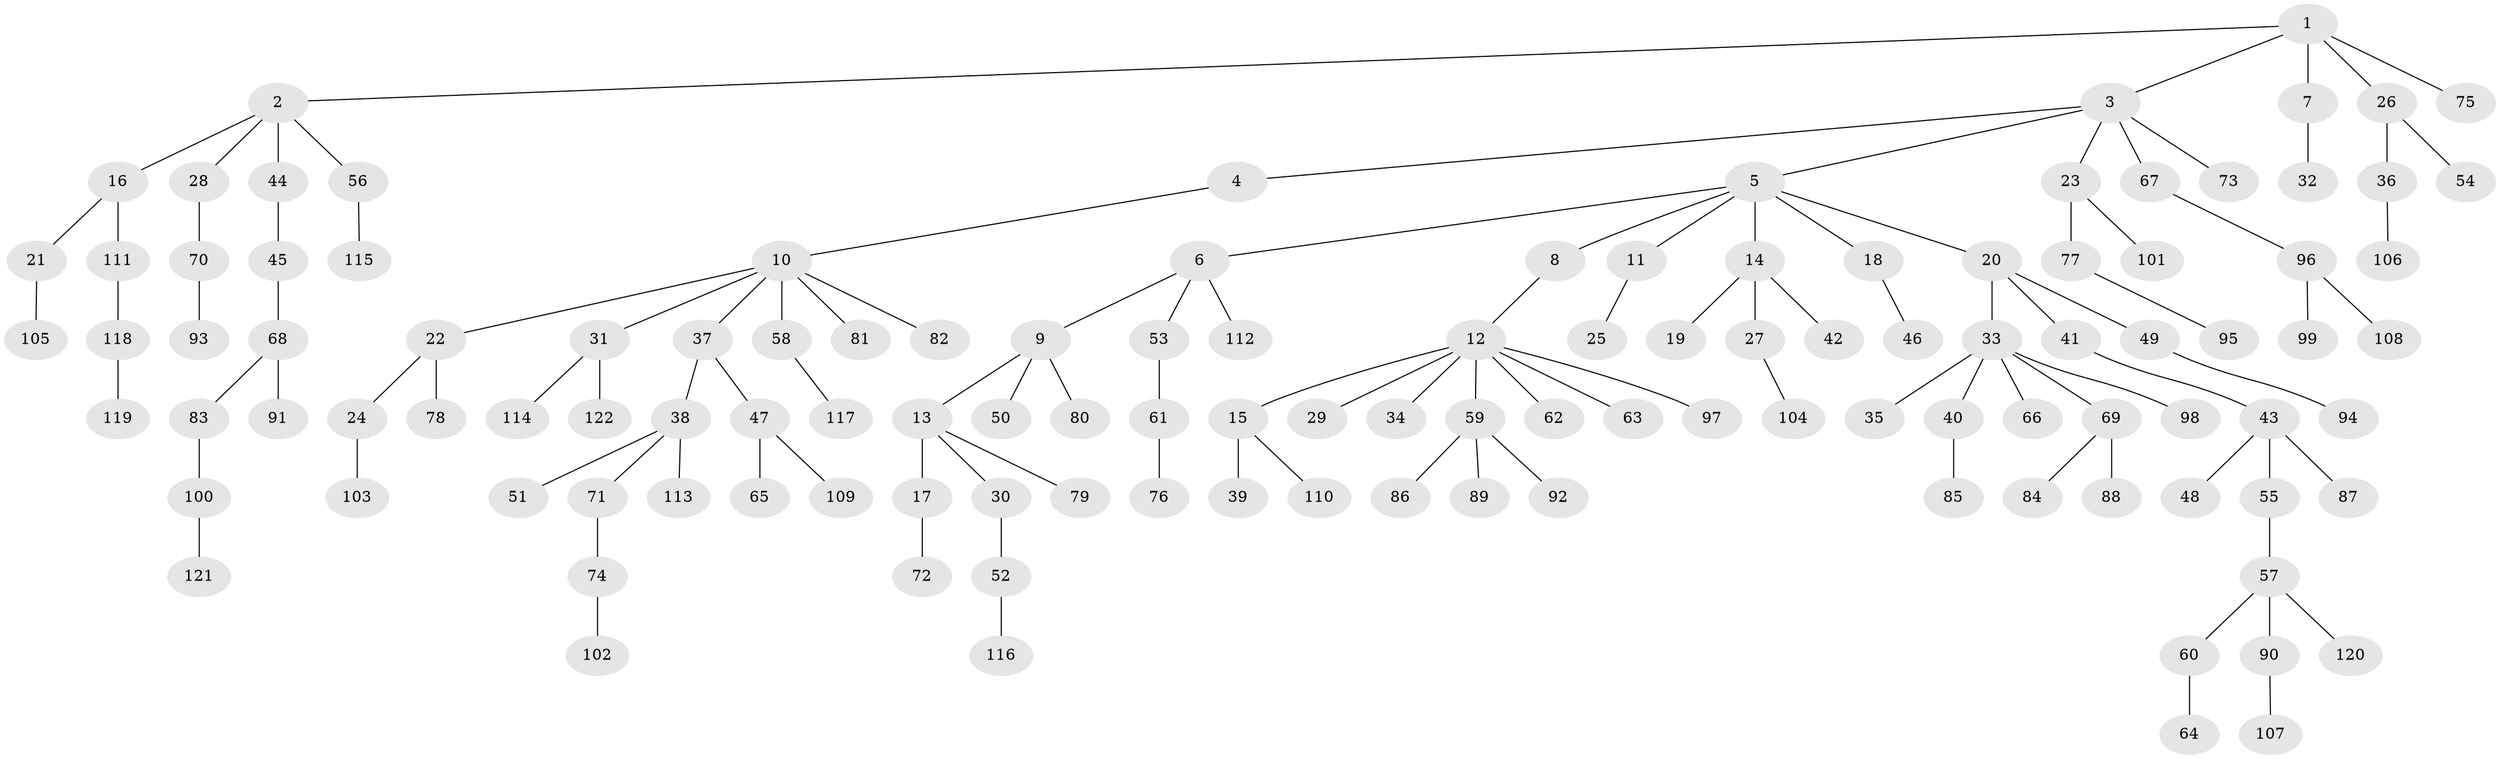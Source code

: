 // coarse degree distribution, {2: 0.27058823529411763, 4: 0.047058823529411764, 1: 0.6352941176470588, 27: 0.011764705882352941, 9: 0.011764705882352941, 3: 0.011764705882352941, 13: 0.011764705882352941}
// Generated by graph-tools (version 1.1) at 2025/55/03/04/25 21:55:35]
// undirected, 122 vertices, 121 edges
graph export_dot {
graph [start="1"]
  node [color=gray90,style=filled];
  1;
  2;
  3;
  4;
  5;
  6;
  7;
  8;
  9;
  10;
  11;
  12;
  13;
  14;
  15;
  16;
  17;
  18;
  19;
  20;
  21;
  22;
  23;
  24;
  25;
  26;
  27;
  28;
  29;
  30;
  31;
  32;
  33;
  34;
  35;
  36;
  37;
  38;
  39;
  40;
  41;
  42;
  43;
  44;
  45;
  46;
  47;
  48;
  49;
  50;
  51;
  52;
  53;
  54;
  55;
  56;
  57;
  58;
  59;
  60;
  61;
  62;
  63;
  64;
  65;
  66;
  67;
  68;
  69;
  70;
  71;
  72;
  73;
  74;
  75;
  76;
  77;
  78;
  79;
  80;
  81;
  82;
  83;
  84;
  85;
  86;
  87;
  88;
  89;
  90;
  91;
  92;
  93;
  94;
  95;
  96;
  97;
  98;
  99;
  100;
  101;
  102;
  103;
  104;
  105;
  106;
  107;
  108;
  109;
  110;
  111;
  112;
  113;
  114;
  115;
  116;
  117;
  118;
  119;
  120;
  121;
  122;
  1 -- 2;
  1 -- 3;
  1 -- 7;
  1 -- 26;
  1 -- 75;
  2 -- 16;
  2 -- 28;
  2 -- 44;
  2 -- 56;
  3 -- 4;
  3 -- 5;
  3 -- 23;
  3 -- 67;
  3 -- 73;
  4 -- 10;
  5 -- 6;
  5 -- 8;
  5 -- 11;
  5 -- 14;
  5 -- 18;
  5 -- 20;
  6 -- 9;
  6 -- 53;
  6 -- 112;
  7 -- 32;
  8 -- 12;
  9 -- 13;
  9 -- 50;
  9 -- 80;
  10 -- 22;
  10 -- 31;
  10 -- 37;
  10 -- 58;
  10 -- 81;
  10 -- 82;
  11 -- 25;
  12 -- 15;
  12 -- 29;
  12 -- 34;
  12 -- 59;
  12 -- 62;
  12 -- 63;
  12 -- 97;
  13 -- 17;
  13 -- 30;
  13 -- 79;
  14 -- 19;
  14 -- 27;
  14 -- 42;
  15 -- 39;
  15 -- 110;
  16 -- 21;
  16 -- 111;
  17 -- 72;
  18 -- 46;
  20 -- 33;
  20 -- 41;
  20 -- 49;
  21 -- 105;
  22 -- 24;
  22 -- 78;
  23 -- 77;
  23 -- 101;
  24 -- 103;
  26 -- 36;
  26 -- 54;
  27 -- 104;
  28 -- 70;
  30 -- 52;
  31 -- 114;
  31 -- 122;
  33 -- 35;
  33 -- 40;
  33 -- 66;
  33 -- 69;
  33 -- 98;
  36 -- 106;
  37 -- 38;
  37 -- 47;
  38 -- 51;
  38 -- 71;
  38 -- 113;
  40 -- 85;
  41 -- 43;
  43 -- 48;
  43 -- 55;
  43 -- 87;
  44 -- 45;
  45 -- 68;
  47 -- 65;
  47 -- 109;
  49 -- 94;
  52 -- 116;
  53 -- 61;
  55 -- 57;
  56 -- 115;
  57 -- 60;
  57 -- 90;
  57 -- 120;
  58 -- 117;
  59 -- 86;
  59 -- 89;
  59 -- 92;
  60 -- 64;
  61 -- 76;
  67 -- 96;
  68 -- 83;
  68 -- 91;
  69 -- 84;
  69 -- 88;
  70 -- 93;
  71 -- 74;
  74 -- 102;
  77 -- 95;
  83 -- 100;
  90 -- 107;
  96 -- 99;
  96 -- 108;
  100 -- 121;
  111 -- 118;
  118 -- 119;
}
